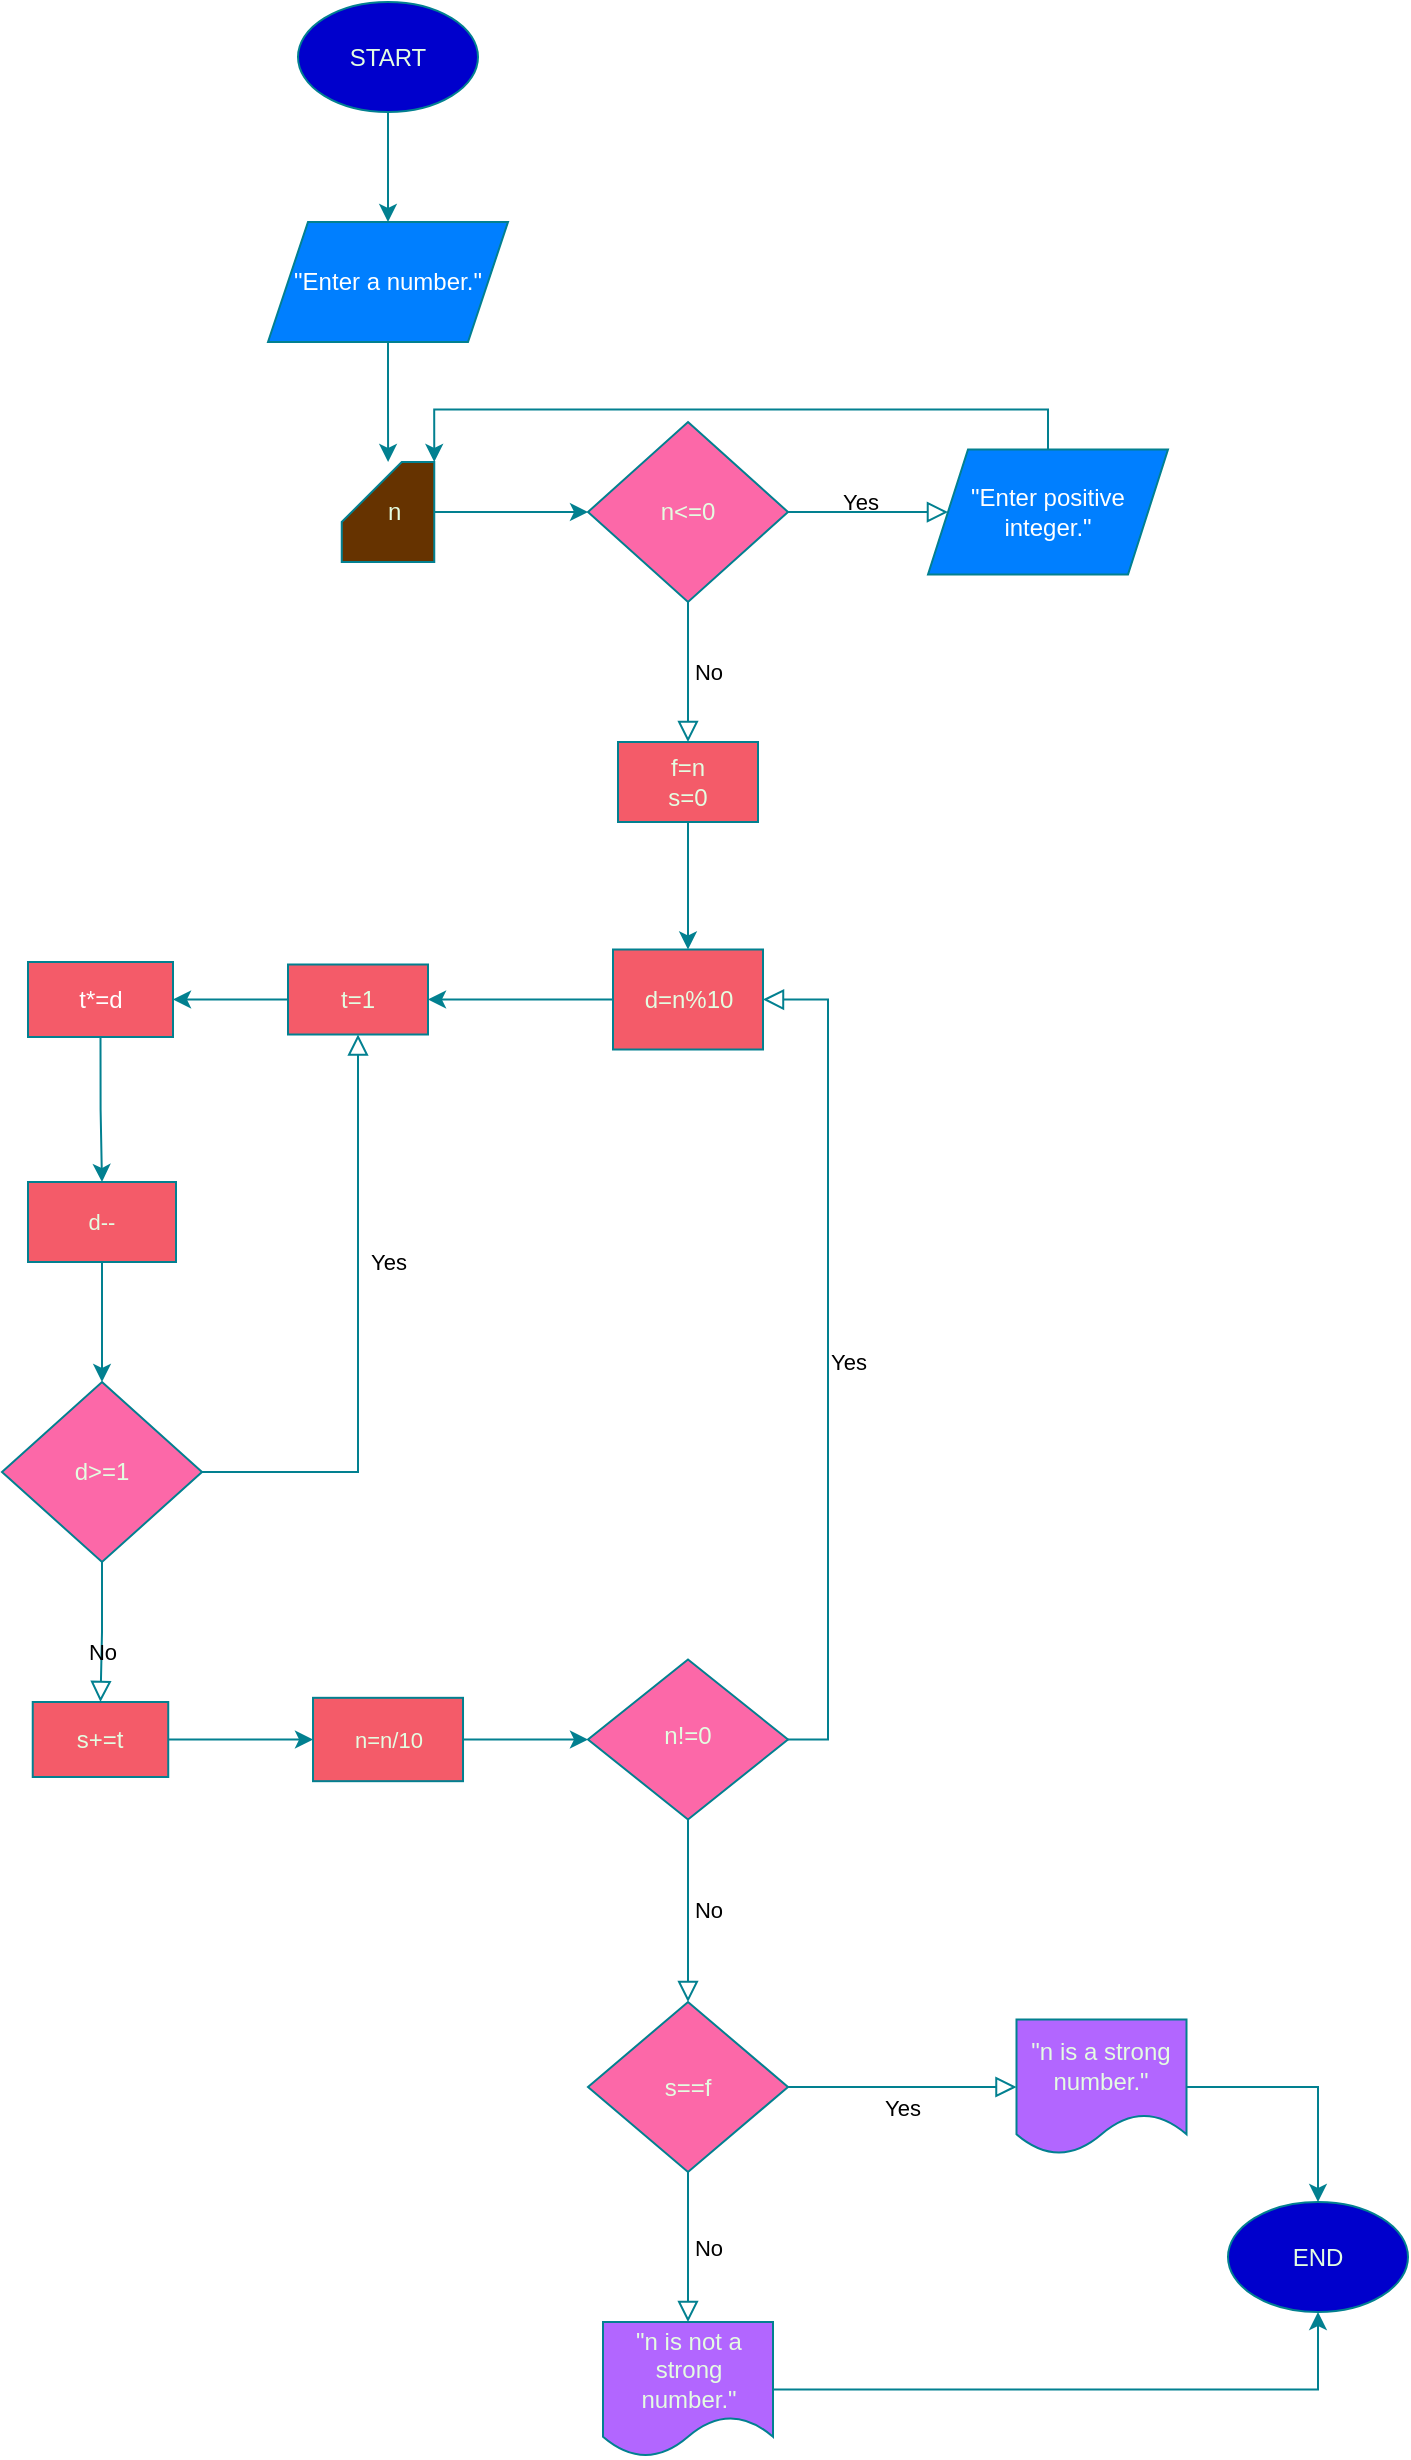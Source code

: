 <mxfile version="22.1.0" type="github">
  <diagram id="C5RBs43oDa-KdzZeNtuy" name="Page-1">
    <mxGraphModel dx="1356" dy="1996" grid="1" gridSize="10" guides="1" tooltips="1" connect="1" arrows="1" fold="1" page="1" pageScale="1" pageWidth="827" pageHeight="1169" math="0" shadow="0">
      <root>
        <mxCell id="WIyWlLk6GJQsqaUBKTNV-0" />
        <mxCell id="WIyWlLk6GJQsqaUBKTNV-1" parent="WIyWlLk6GJQsqaUBKTNV-0" />
        <mxCell id="nasBl9K5YajOh5_W6PYL-2" style="edgeStyle=orthogonalEdgeStyle;rounded=0;orthogonalLoop=1;jettySize=auto;html=1;exitX=0.5;exitY=1;exitDx=0;exitDy=0;strokeColor=#028090;fontColor=#E4FDE1;fillColor=#F45B69;" parent="WIyWlLk6GJQsqaUBKTNV-1" source="nasBl9K5YajOh5_W6PYL-0" target="nasBl9K5YajOh5_W6PYL-3" edge="1">
          <mxGeometry relative="1" as="geometry">
            <mxPoint x="220" y="150" as="targetPoint" />
          </mxGeometry>
        </mxCell>
        <mxCell id="nasBl9K5YajOh5_W6PYL-0" value="&lt;font color=&quot;#ffffff&quot;&gt;&quot;Enter a number.&quot;&lt;/font&gt;" style="shape=parallelogram;perimeter=parallelogramPerimeter;whiteSpace=wrap;html=1;fixedSize=1;fillColor=#007FFF;labelBackgroundColor=none;strokeColor=#028090;fontColor=#E4FDE1;" parent="WIyWlLk6GJQsqaUBKTNV-1" vertex="1">
          <mxGeometry x="160" y="40" width="120" height="60" as="geometry" />
        </mxCell>
        <mxCell id="nasBl9K5YajOh5_W6PYL-3" value="&amp;nbsp; n" style="shape=card;whiteSpace=wrap;html=1;strokeColor=#028090;fontColor=#E4FDE1;fillColor=#663300;" parent="WIyWlLk6GJQsqaUBKTNV-1" vertex="1">
          <mxGeometry x="196.88" y="160" width="46.25" height="50" as="geometry" />
        </mxCell>
        <mxCell id="nasBl9K5YajOh5_W6PYL-6" value="Yes" style="edgeStyle=orthogonalEdgeStyle;rounded=0;html=1;jettySize=auto;orthogonalLoop=1;fontSize=11;endArrow=block;endFill=0;endSize=8;strokeWidth=1;shadow=0;labelBackgroundColor=none;strokeColor=#028090;fontColor=default;exitX=1;exitY=0.5;exitDx=0;exitDy=0;entryX=1;entryY=0.5;entryDx=0;entryDy=0;" parent="WIyWlLk6GJQsqaUBKTNV-1" source="WIyWlLk6GJQsqaUBKTNV-10" target="nasBl9K5YajOh5_W6PYL-10" edge="1">
          <mxGeometry x="-0.011" y="-10" relative="1" as="geometry">
            <mxPoint as="offset" />
            <mxPoint x="450" y="184.97" as="sourcePoint" />
            <mxPoint x="670" y="350" as="targetPoint" />
            <Array as="points" />
          </mxGeometry>
        </mxCell>
        <mxCell id="nasBl9K5YajOh5_W6PYL-9" value="No" style="edgeStyle=orthogonalEdgeStyle;rounded=0;html=1;jettySize=auto;orthogonalLoop=1;fontSize=11;endArrow=block;endFill=0;endSize=8;strokeWidth=1;shadow=0;labelBackgroundColor=none;strokeColor=#028090;fontColor=default;exitX=0.5;exitY=1;exitDx=0;exitDy=0;entryX=0.5;entryY=0;entryDx=0;entryDy=0;" parent="WIyWlLk6GJQsqaUBKTNV-1" source="WIyWlLk6GJQsqaUBKTNV-10" target="nasBl9K5YajOh5_W6PYL-19" edge="1">
          <mxGeometry y="10" relative="1" as="geometry">
            <mxPoint as="offset" />
            <mxPoint x="290" y="240" as="sourcePoint" />
            <mxPoint x="380" y="980" as="targetPoint" />
            <Array as="points" />
          </mxGeometry>
        </mxCell>
        <mxCell id="nasBl9K5YajOh5_W6PYL-11" style="edgeStyle=orthogonalEdgeStyle;rounded=0;orthogonalLoop=1;jettySize=auto;html=1;exitX=1;exitY=0.5;exitDx=0;exitDy=0;strokeColor=#028090;fontColor=#E4FDE1;fillColor=#F45B69;entryX=0;entryY=0.5;entryDx=0;entryDy=0;exitPerimeter=0;" parent="WIyWlLk6GJQsqaUBKTNV-1" source="nasBl9K5YajOh5_W6PYL-3" target="nasBl9K5YajOh5_W6PYL-12" edge="1">
          <mxGeometry relative="1" as="geometry">
            <mxPoint x="399.793" y="360" as="targetPoint" />
          </mxGeometry>
        </mxCell>
        <mxCell id="Hs0-DUQ-DO4xvA26hf-c-2" style="edgeStyle=orthogonalEdgeStyle;shape=connector;rounded=0;orthogonalLoop=1;jettySize=auto;html=1;exitX=0;exitY=0.5;exitDx=0;exitDy=0;entryX=1;entryY=0.5;entryDx=0;entryDy=0;labelBackgroundColor=default;strokeColor=#028090;align=center;verticalAlign=middle;fontFamily=Helvetica;fontSize=11;fontColor=#E4FDE1;endArrow=classic;fillColor=#F45B69;" edge="1" parent="WIyWlLk6GJQsqaUBKTNV-1" source="nasBl9K5YajOh5_W6PYL-10" target="nasBl9K5YajOh5_W6PYL-14">
          <mxGeometry relative="1" as="geometry" />
        </mxCell>
        <mxCell id="nasBl9K5YajOh5_W6PYL-10" value="d=n%10" style="rounded=0;whiteSpace=wrap;html=1;strokeColor=#028090;fontColor=#E4FDE1;fillColor=#F45B69;" parent="WIyWlLk6GJQsqaUBKTNV-1" vertex="1">
          <mxGeometry x="332.5" y="403.75" width="75" height="50" as="geometry" />
        </mxCell>
        <mxCell id="nasBl9K5YajOh5_W6PYL-12" value="n&amp;lt;=0" style="rhombus;whiteSpace=wrap;html=1;strokeColor=#028090;fontColor=#E4FDE1;fillColor=#FC68A8;" parent="WIyWlLk6GJQsqaUBKTNV-1" vertex="1">
          <mxGeometry x="320" y="140" width="100" height="90" as="geometry" />
        </mxCell>
        <mxCell id="nasBl9K5YajOh5_W6PYL-13" value="Yes" style="edgeStyle=orthogonalEdgeStyle;rounded=0;html=1;jettySize=auto;orthogonalLoop=1;fontSize=11;endArrow=block;endFill=0;endSize=8;strokeWidth=1;shadow=0;labelBackgroundColor=none;strokeColor=#028090;fontColor=default;exitX=1;exitY=0.5;exitDx=0;exitDy=0;" parent="WIyWlLk6GJQsqaUBKTNV-1" source="nasBl9K5YajOh5_W6PYL-12" target="Hs0-DUQ-DO4xvA26hf-c-0" edge="1">
          <mxGeometry x="-0.105" y="5" relative="1" as="geometry">
            <mxPoint as="offset" />
            <mxPoint x="490" y="390" as="sourcePoint" />
            <mxPoint x="540" y="185" as="targetPoint" />
            <Array as="points" />
          </mxGeometry>
        </mxCell>
        <mxCell id="nasBl9K5YajOh5_W6PYL-17" style="edgeStyle=orthogonalEdgeStyle;rounded=0;orthogonalLoop=1;jettySize=auto;html=1;exitX=0;exitY=0.5;exitDx=0;exitDy=0;strokeColor=#028090;fontColor=#E4FDE1;fillColor=#F45B69;entryX=1;entryY=0.5;entryDx=0;entryDy=0;" parent="WIyWlLk6GJQsqaUBKTNV-1" source="nasBl9K5YajOh5_W6PYL-14" target="wX3lc35L_wtewaEbMBnM-1" edge="1">
          <mxGeometry relative="1" as="geometry">
            <mxPoint x="580" y="500" as="targetPoint" />
          </mxGeometry>
        </mxCell>
        <mxCell id="nasBl9K5YajOh5_W6PYL-14" value="t=1" style="rounded=0;whiteSpace=wrap;html=1;strokeColor=#028090;fontColor=#E4FDE1;fillColor=#F45B69;" parent="WIyWlLk6GJQsqaUBKTNV-1" vertex="1">
          <mxGeometry x="170" y="411.25" width="70" height="35" as="geometry" />
        </mxCell>
        <mxCell id="nasBl9K5YajOh5_W6PYL-15" value="No" style="edgeStyle=orthogonalEdgeStyle;rounded=0;html=1;jettySize=auto;orthogonalLoop=1;fontSize=11;endArrow=block;endFill=0;endSize=8;strokeWidth=1;shadow=0;labelBackgroundColor=none;strokeColor=#028090;fontColor=default;exitX=0.5;exitY=1;exitDx=0;exitDy=0;" parent="WIyWlLk6GJQsqaUBKTNV-1" source="nasBl9K5YajOh5_W6PYL-12" target="nasBl9K5YajOh5_W6PYL-16" edge="1">
          <mxGeometry y="10" relative="1" as="geometry">
            <mxPoint as="offset" />
            <mxPoint x="390" y="440" as="sourcePoint" />
            <mxPoint x="400" y="490" as="targetPoint" />
            <Array as="points" />
          </mxGeometry>
        </mxCell>
        <mxCell id="nasBl9K5YajOh5_W6PYL-18" style="edgeStyle=orthogonalEdgeStyle;rounded=0;orthogonalLoop=1;jettySize=auto;html=1;exitX=0.5;exitY=1;exitDx=0;exitDy=0;strokeColor=#028090;fontColor=#E4FDE1;fillColor=#F45B69;entryX=0.5;entryY=0;entryDx=0;entryDy=0;" parent="WIyWlLk6GJQsqaUBKTNV-1" source="nasBl9K5YajOh5_W6PYL-16" target="nasBl9K5YajOh5_W6PYL-10" edge="1">
          <mxGeometry relative="1" as="geometry">
            <mxPoint x="399.793" y="550" as="targetPoint" />
          </mxGeometry>
        </mxCell>
        <mxCell id="nasBl9K5YajOh5_W6PYL-16" value="f=n&lt;br&gt;s=0" style="rounded=0;whiteSpace=wrap;html=1;strokeColor=#028090;fontColor=#E4FDE1;fillColor=#F45B69;" parent="WIyWlLk6GJQsqaUBKTNV-1" vertex="1">
          <mxGeometry x="335" y="300" width="70" height="40" as="geometry" />
        </mxCell>
        <mxCell id="nasBl9K5YajOh5_W6PYL-19" value="s==f" style="rhombus;whiteSpace=wrap;html=1;strokeColor=#028090;fontColor=#E4FDE1;fillColor=#FC68A8;" parent="WIyWlLk6GJQsqaUBKTNV-1" vertex="1">
          <mxGeometry x="320" y="930" width="100" height="85" as="geometry" />
        </mxCell>
        <mxCell id="nasBl9K5YajOh5_W6PYL-21" value="d&amp;gt;=1" style="rhombus;whiteSpace=wrap;html=1;strokeColor=#028090;fontColor=#E4FDE1;fillColor=#FC68A8;" parent="WIyWlLk6GJQsqaUBKTNV-1" vertex="1">
          <mxGeometry x="27" y="620" width="100" height="90" as="geometry" />
        </mxCell>
        <mxCell id="Hs0-DUQ-DO4xvA26hf-c-16" style="edgeStyle=orthogonalEdgeStyle;shape=connector;rounded=0;orthogonalLoop=1;jettySize=auto;html=1;exitX=1;exitY=0.5;exitDx=0;exitDy=0;labelBackgroundColor=default;strokeColor=#028090;align=center;verticalAlign=middle;fontFamily=Helvetica;fontSize=11;fontColor=#E4FDE1;endArrow=classic;fillColor=#F45B69;entryX=0.5;entryY=0;entryDx=0;entryDy=0;" edge="1" parent="WIyWlLk6GJQsqaUBKTNV-1" source="nasBl9K5YajOh5_W6PYL-29" target="nasBl9K5YajOh5_W6PYL-31">
          <mxGeometry relative="1" as="geometry">
            <mxPoint x="690" y="972.391" as="targetPoint" />
          </mxGeometry>
        </mxCell>
        <mxCell id="nasBl9K5YajOh5_W6PYL-29" value="&quot;n is a strong number.&quot;" style="shape=document;whiteSpace=wrap;html=1;boundedLbl=1;strokeColor=#028090;fontColor=#E4FDE1;fillColor=#B266FF;" parent="WIyWlLk6GJQsqaUBKTNV-1" vertex="1">
          <mxGeometry x="534.25" y="938.75" width="85" height="67.5" as="geometry" />
        </mxCell>
        <mxCell id="nasBl9K5YajOh5_W6PYL-31" value="END" style="ellipse;whiteSpace=wrap;html=1;strokeColor=#028090;fontColor=#E4FDE1;fillColor=#0000CC;" parent="WIyWlLk6GJQsqaUBKTNV-1" vertex="1">
          <mxGeometry x="640" y="1030" width="90" height="55" as="geometry" />
        </mxCell>
        <mxCell id="nasBl9K5YajOh5_W6PYL-34" style="edgeStyle=orthogonalEdgeStyle;rounded=0;orthogonalLoop=1;jettySize=auto;html=1;exitX=0.5;exitY=1;exitDx=0;exitDy=0;entryX=0.5;entryY=0;entryDx=0;entryDy=0;strokeColor=#028090;fontColor=#E4FDE1;fillColor=#F45B69;" parent="WIyWlLk6GJQsqaUBKTNV-1" source="nasBl9K5YajOh5_W6PYL-33" target="nasBl9K5YajOh5_W6PYL-0" edge="1">
          <mxGeometry relative="1" as="geometry" />
        </mxCell>
        <mxCell id="nasBl9K5YajOh5_W6PYL-33" value="START" style="ellipse;whiteSpace=wrap;html=1;strokeColor=#028090;fontColor=#E4FDE1;fillColor=#0000CC;" parent="WIyWlLk6GJQsqaUBKTNV-1" vertex="1">
          <mxGeometry x="175" y="-70" width="90" height="55" as="geometry" />
        </mxCell>
        <mxCell id="WIyWlLk6GJQsqaUBKTNV-10" value="n!=0" style="rhombus;whiteSpace=wrap;html=1;shadow=0;fontFamily=Helvetica;fontSize=12;align=center;strokeWidth=1;spacing=6;spacingTop=-4;labelBackgroundColor=none;fillColor=#FC68A8;strokeColor=#028090;fontColor=#E4FDE1;" parent="WIyWlLk6GJQsqaUBKTNV-1" vertex="1">
          <mxGeometry x="320" y="758.75" width="100" height="80" as="geometry" />
        </mxCell>
        <mxCell id="wX3lc35L_wtewaEbMBnM-2" style="edgeStyle=orthogonalEdgeStyle;shape=connector;rounded=0;orthogonalLoop=1;jettySize=auto;html=1;exitX=0.5;exitY=1;exitDx=0;exitDy=0;labelBackgroundColor=default;strokeColor=#028090;align=center;verticalAlign=middle;fontFamily=Helvetica;fontSize=11;fontColor=#E4FDE1;endArrow=classic;fillColor=#F45B69;" parent="WIyWlLk6GJQsqaUBKTNV-1" source="wX3lc35L_wtewaEbMBnM-1" target="Hs0-DUQ-DO4xvA26hf-c-3" edge="1">
          <mxGeometry relative="1" as="geometry">
            <mxPoint x="656" y="510" as="targetPoint" />
          </mxGeometry>
        </mxCell>
        <mxCell id="wX3lc35L_wtewaEbMBnM-1" value="&lt;font color=&quot;#ffffff&quot;&gt;t*=d&lt;/font&gt;" style="rounded=0;whiteSpace=wrap;html=1;fillColor=#F45B69;strokeColor=#028090;" parent="WIyWlLk6GJQsqaUBKTNV-1" vertex="1">
          <mxGeometry x="40" y="410" width="72.5" height="37.5" as="geometry" />
        </mxCell>
        <mxCell id="Hs0-DUQ-DO4xvA26hf-c-9" style="edgeStyle=orthogonalEdgeStyle;shape=connector;rounded=0;orthogonalLoop=1;jettySize=auto;html=1;exitX=1;exitY=0.5;exitDx=0;exitDy=0;labelBackgroundColor=default;strokeColor=#028090;align=center;verticalAlign=middle;fontFamily=Helvetica;fontSize=11;fontColor=#E4FDE1;endArrow=classic;fillColor=#F45B69;" edge="1" parent="WIyWlLk6GJQsqaUBKTNV-1" source="wX3lc35L_wtewaEbMBnM-4" target="Hs0-DUQ-DO4xvA26hf-c-10">
          <mxGeometry relative="1" as="geometry">
            <mxPoint x="180" y="798.316" as="targetPoint" />
          </mxGeometry>
        </mxCell>
        <mxCell id="wX3lc35L_wtewaEbMBnM-4" value="s+=t" style="rounded=0;whiteSpace=wrap;html=1;strokeColor=#028090;align=center;verticalAlign=middle;fontFamily=Helvetica;fontSize=12;fontColor=#E4FDE1;fillColor=#F45B69;" parent="WIyWlLk6GJQsqaUBKTNV-1" vertex="1">
          <mxGeometry x="42.37" y="780" width="67.75" height="37.5" as="geometry" />
        </mxCell>
        <mxCell id="Hs0-DUQ-DO4xvA26hf-c-0" value="&lt;font color=&quot;#ffffff&quot;&gt;&quot;Enter positive integer.&quot;&lt;/font&gt;" style="shape=parallelogram;perimeter=parallelogramPerimeter;whiteSpace=wrap;html=1;fixedSize=1;strokeColor=#028090;fillColor=#007FFF;" vertex="1" parent="WIyWlLk6GJQsqaUBKTNV-1">
          <mxGeometry x="490" y="153.75" width="120" height="62.5" as="geometry" />
        </mxCell>
        <mxCell id="Hs0-DUQ-DO4xvA26hf-c-1" style="edgeStyle=orthogonalEdgeStyle;shape=connector;rounded=0;orthogonalLoop=1;jettySize=auto;html=1;exitX=0.5;exitY=0;exitDx=0;exitDy=0;entryX=1;entryY=0;entryDx=0;entryDy=0;entryPerimeter=0;labelBackgroundColor=default;strokeColor=#028090;align=center;verticalAlign=middle;fontFamily=Helvetica;fontSize=11;fontColor=#E4FDE1;endArrow=classic;fillColor=#F45B69;" edge="1" parent="WIyWlLk6GJQsqaUBKTNV-1" source="Hs0-DUQ-DO4xvA26hf-c-0" target="nasBl9K5YajOh5_W6PYL-3">
          <mxGeometry relative="1" as="geometry" />
        </mxCell>
        <mxCell id="Hs0-DUQ-DO4xvA26hf-c-4" style="edgeStyle=orthogonalEdgeStyle;shape=connector;rounded=0;orthogonalLoop=1;jettySize=auto;html=1;exitX=0.5;exitY=1;exitDx=0;exitDy=0;entryX=0.5;entryY=0;entryDx=0;entryDy=0;labelBackgroundColor=default;strokeColor=#028090;align=center;verticalAlign=middle;fontFamily=Helvetica;fontSize=11;fontColor=#E4FDE1;endArrow=classic;fillColor=#F45B69;" edge="1" parent="WIyWlLk6GJQsqaUBKTNV-1" source="Hs0-DUQ-DO4xvA26hf-c-3" target="nasBl9K5YajOh5_W6PYL-21">
          <mxGeometry relative="1" as="geometry" />
        </mxCell>
        <mxCell id="Hs0-DUQ-DO4xvA26hf-c-3" value="d--" style="rounded=0;whiteSpace=wrap;html=1;strokeColor=#028090;align=center;verticalAlign=middle;fontFamily=Helvetica;fontSize=11;fontColor=#E4FDE1;fillColor=#F45B69;" vertex="1" parent="WIyWlLk6GJQsqaUBKTNV-1">
          <mxGeometry x="40" y="520" width="74" height="40" as="geometry" />
        </mxCell>
        <mxCell id="Hs0-DUQ-DO4xvA26hf-c-5" value="Yes" style="edgeStyle=orthogonalEdgeStyle;rounded=0;html=1;jettySize=auto;orthogonalLoop=1;fontSize=11;endArrow=block;endFill=0;endSize=8;strokeWidth=1;shadow=0;labelBackgroundColor=none;strokeColor=#028090;fontColor=default;exitX=1;exitY=0.5;exitDx=0;exitDy=0;entryX=0.5;entryY=1;entryDx=0;entryDy=0;" edge="1" parent="WIyWlLk6GJQsqaUBKTNV-1" source="nasBl9K5YajOh5_W6PYL-21" target="nasBl9K5YajOh5_W6PYL-14">
          <mxGeometry x="0.234" y="-15" relative="1" as="geometry">
            <mxPoint as="offset" />
            <mxPoint x="740" y="650" as="sourcePoint" />
            <mxPoint x="804" y="564" as="targetPoint" />
            <Array as="points" />
          </mxGeometry>
        </mxCell>
        <mxCell id="Hs0-DUQ-DO4xvA26hf-c-7" value="No" style="edgeStyle=orthogonalEdgeStyle;rounded=0;html=1;jettySize=auto;orthogonalLoop=1;fontSize=11;endArrow=block;endFill=0;endSize=8;strokeWidth=1;shadow=0;labelBackgroundColor=none;strokeColor=#028090;fontColor=default;exitX=0.5;exitY=1;exitDx=0;exitDy=0;entryX=0.5;entryY=0;entryDx=0;entryDy=0;" edge="1" parent="WIyWlLk6GJQsqaUBKTNV-1" source="nasBl9K5YajOh5_W6PYL-21" target="wX3lc35L_wtewaEbMBnM-4">
          <mxGeometry y="10" relative="1" as="geometry">
            <mxPoint as="offset" />
            <mxPoint x="670" y="720" as="sourcePoint" />
            <mxPoint x="569" y="720" as="targetPoint" />
            <Array as="points" />
          </mxGeometry>
        </mxCell>
        <mxCell id="Hs0-DUQ-DO4xvA26hf-c-11" style="edgeStyle=orthogonalEdgeStyle;shape=connector;rounded=0;orthogonalLoop=1;jettySize=auto;html=1;exitX=1;exitY=0.5;exitDx=0;exitDy=0;entryX=0;entryY=0.5;entryDx=0;entryDy=0;labelBackgroundColor=default;strokeColor=#028090;align=center;verticalAlign=middle;fontFamily=Helvetica;fontSize=11;fontColor=#E4FDE1;endArrow=classic;fillColor=#F45B69;" edge="1" parent="WIyWlLk6GJQsqaUBKTNV-1" source="Hs0-DUQ-DO4xvA26hf-c-10" target="WIyWlLk6GJQsqaUBKTNV-10">
          <mxGeometry relative="1" as="geometry" />
        </mxCell>
        <mxCell id="Hs0-DUQ-DO4xvA26hf-c-10" value="n=n/10" style="rounded=0;whiteSpace=wrap;html=1;strokeColor=#028090;align=center;verticalAlign=middle;fontFamily=Helvetica;fontSize=11;fontColor=#E4FDE1;fillColor=#F45B69;" vertex="1" parent="WIyWlLk6GJQsqaUBKTNV-1">
          <mxGeometry x="182.51" y="777.91" width="75" height="41.68" as="geometry" />
        </mxCell>
        <mxCell id="Hs0-DUQ-DO4xvA26hf-c-12" value="Yes" style="edgeStyle=orthogonalEdgeStyle;rounded=0;html=1;jettySize=auto;orthogonalLoop=1;fontSize=11;endArrow=block;endFill=0;endSize=8;strokeWidth=1;shadow=0;labelBackgroundColor=none;strokeColor=#028090;fontColor=default;exitX=1;exitY=0.5;exitDx=0;exitDy=0;entryX=0;entryY=0.5;entryDx=0;entryDy=0;" edge="1" parent="WIyWlLk6GJQsqaUBKTNV-1" source="nasBl9K5YajOh5_W6PYL-19" target="nasBl9K5YajOh5_W6PYL-29">
          <mxGeometry x="-0.011" y="-10" relative="1" as="geometry">
            <mxPoint as="offset" />
            <mxPoint x="480" y="980" as="sourcePoint" />
            <mxPoint x="468" y="610" as="targetPoint" />
            <Array as="points" />
          </mxGeometry>
        </mxCell>
        <mxCell id="Hs0-DUQ-DO4xvA26hf-c-15" style="edgeStyle=orthogonalEdgeStyle;shape=connector;rounded=0;orthogonalLoop=1;jettySize=auto;html=1;exitX=1;exitY=0.5;exitDx=0;exitDy=0;labelBackgroundColor=default;strokeColor=#028090;align=center;verticalAlign=middle;fontFamily=Helvetica;fontSize=11;fontColor=#E4FDE1;endArrow=classic;fillColor=#F45B69;entryX=0.5;entryY=1;entryDx=0;entryDy=0;" edge="1" parent="WIyWlLk6GJQsqaUBKTNV-1" source="Hs0-DUQ-DO4xvA26hf-c-13" target="nasBl9K5YajOh5_W6PYL-31">
          <mxGeometry relative="1" as="geometry">
            <mxPoint x="680" y="1124" as="targetPoint" />
          </mxGeometry>
        </mxCell>
        <mxCell id="Hs0-DUQ-DO4xvA26hf-c-13" value="&quot;n is not a strong number.&quot;" style="shape=document;whiteSpace=wrap;html=1;boundedLbl=1;strokeColor=#028090;fontColor=#E4FDE1;fillColor=#B266FF;" vertex="1" parent="WIyWlLk6GJQsqaUBKTNV-1">
          <mxGeometry x="327.5" y="1090" width="85" height="67.5" as="geometry" />
        </mxCell>
        <mxCell id="Hs0-DUQ-DO4xvA26hf-c-14" value="No" style="edgeStyle=orthogonalEdgeStyle;rounded=0;html=1;jettySize=auto;orthogonalLoop=1;fontSize=11;endArrow=block;endFill=0;endSize=8;strokeWidth=1;shadow=0;labelBackgroundColor=none;strokeColor=#028090;fontColor=default;exitX=0.5;exitY=1;exitDx=0;exitDy=0;entryX=0.5;entryY=0;entryDx=0;entryDy=0;" edge="1" parent="WIyWlLk6GJQsqaUBKTNV-1" source="nasBl9K5YajOh5_W6PYL-19" target="Hs0-DUQ-DO4xvA26hf-c-13">
          <mxGeometry y="10" relative="1" as="geometry">
            <mxPoint as="offset" />
            <mxPoint x="380" y="1050" as="sourcePoint" />
            <mxPoint x="380" y="1141" as="targetPoint" />
            <Array as="points" />
          </mxGeometry>
        </mxCell>
      </root>
    </mxGraphModel>
  </diagram>
</mxfile>
